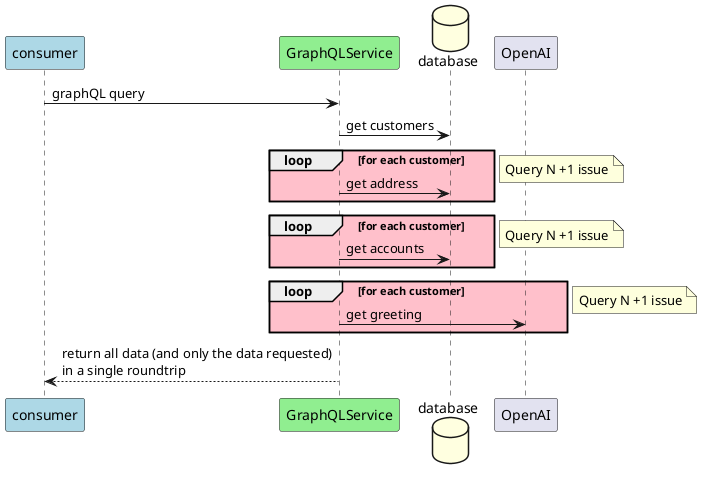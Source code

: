 @startuml

participant consumer #LightBlue
participant GraphQLService #LightGreen

consumer -> GraphQLService : graphQL query


database database #lightyellow


GraphQLService -> database: get customers

loop #pink for each customer
   GraphQLService -> database: get address
end
note right: Query N +1 issue

loop #pink for each customer
   GraphQLService -> database: get accounts
end
note right: Query N +1 issue

loop #pink for each customer
   GraphQLService -> OpenAI : get greeting
end
note right: Query N +1 issue


GraphQLService --> consumer : return all data (and only the data requested)\nin a single roundtrip

@enduml
